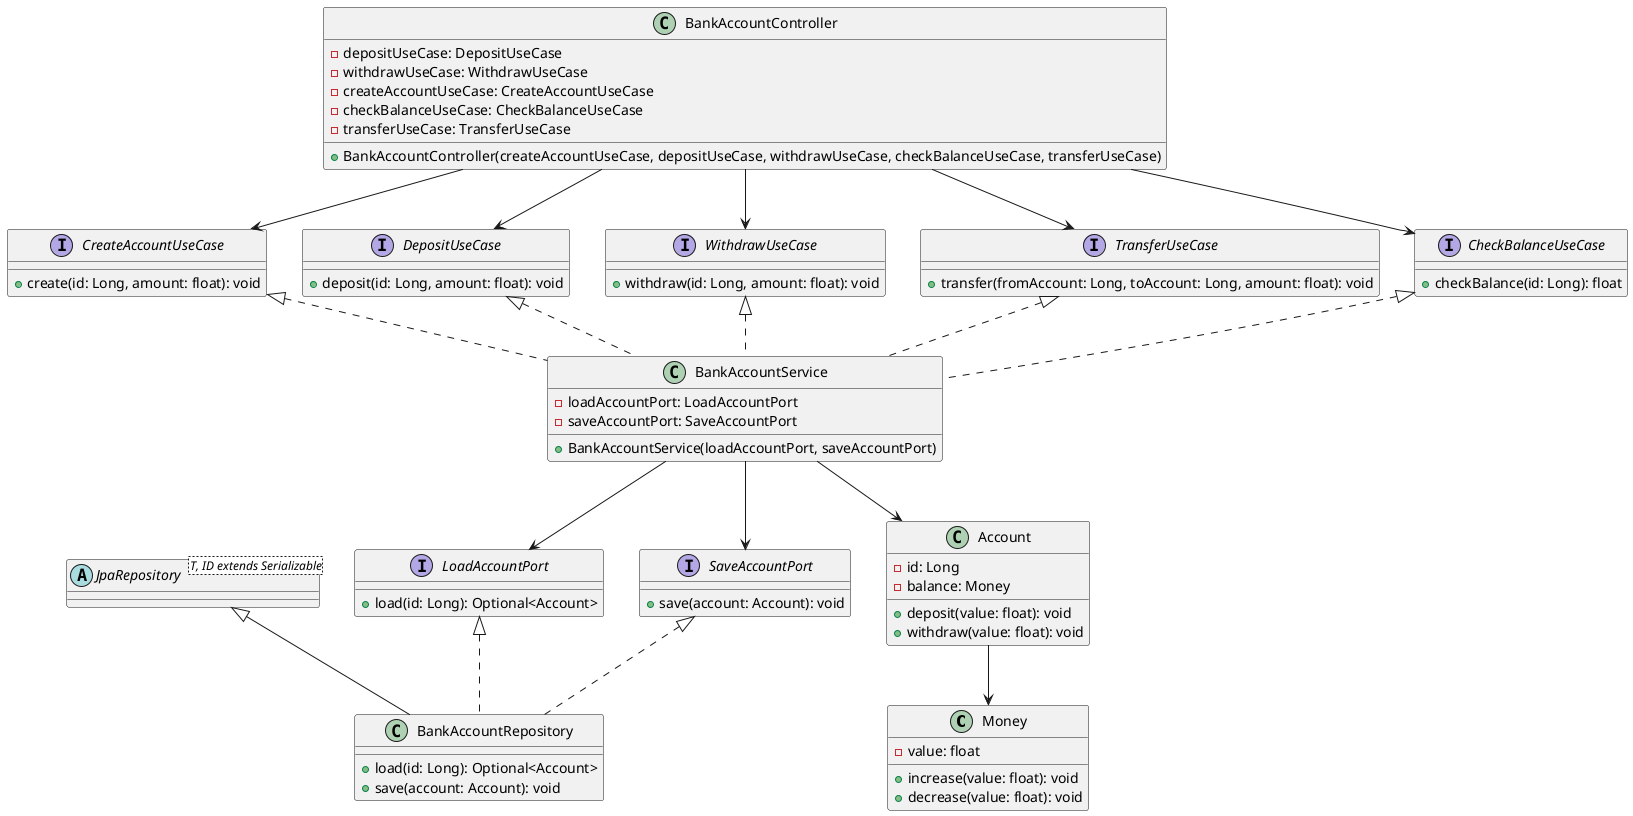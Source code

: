 @startuml 'solution-class-diagram'

    class Money {
        - value: float
        + increase(value: float): void
        + decrease(value: float): void
    }

    class Account {
        - id: Long
        - balance: Money
        + deposit(value: float): void
        + withdraw(value: float): void
    }

    interface CreateAccountUseCase {
        + create(id: Long, amount: float): void
    }

    interface DepositUseCase {
        + deposit(id: Long, amount: float): void
    }

    interface WithdrawUseCase {
        + withdraw(id: Long, amount: float): void
    }

    interface TransferUseCase {
        + transfer(fromAccount: Long, toAccount: Long, amount: float): void
    }

    interface CheckBalanceUseCase {
        + checkBalance(id: Long): float
    }

    interface LoadAccountPort {
        + load(id: Long): Optional<Account>
    }

    interface SaveAccountPort {
        + save(account: Account): void
    }

    abstract class JpaRepository<T, ID extends Serializable> {}

    class BankAccountRepository extends JpaRepository implements LoadAccountPort, SaveAccountPort {
        + load(id: Long): Optional<Account>
        + save(account: Account): void
    } 

    class BankAccountService implements CreateAccountUseCase, CheckBalanceUseCase, DepositUseCase, WithdrawUseCase, TransferUseCase {
        - loadAccountPort: LoadAccountPort
        - saveAccountPort: SaveAccountPort
        + BankAccountService(loadAccountPort, saveAccountPort)
    }

    class BankAccountController {
        - depositUseCase: DepositUseCase
        - withdrawUseCase: WithdrawUseCase
        - createAccountUseCase: CreateAccountUseCase
        - checkBalanceUseCase: CheckBalanceUseCase
        - transferUseCase: TransferUseCase 
        + BankAccountController(createAccountUseCase, depositUseCase, withdrawUseCase, checkBalanceUseCase, transferUseCase)
    }

    BankAccountController --> DepositUseCase
    BankAccountController --> WithdrawUseCase
    BankAccountController --> CreateAccountUseCase
    BankAccountController --> CheckBalanceUseCase
    BankAccountController --> TransferUseCase
    
    BankAccountService --> LoadAccountPort
    BankAccountService --> SaveAccountPort
    BankAccountService --> Account
    
    Account --> Money    
@enduml